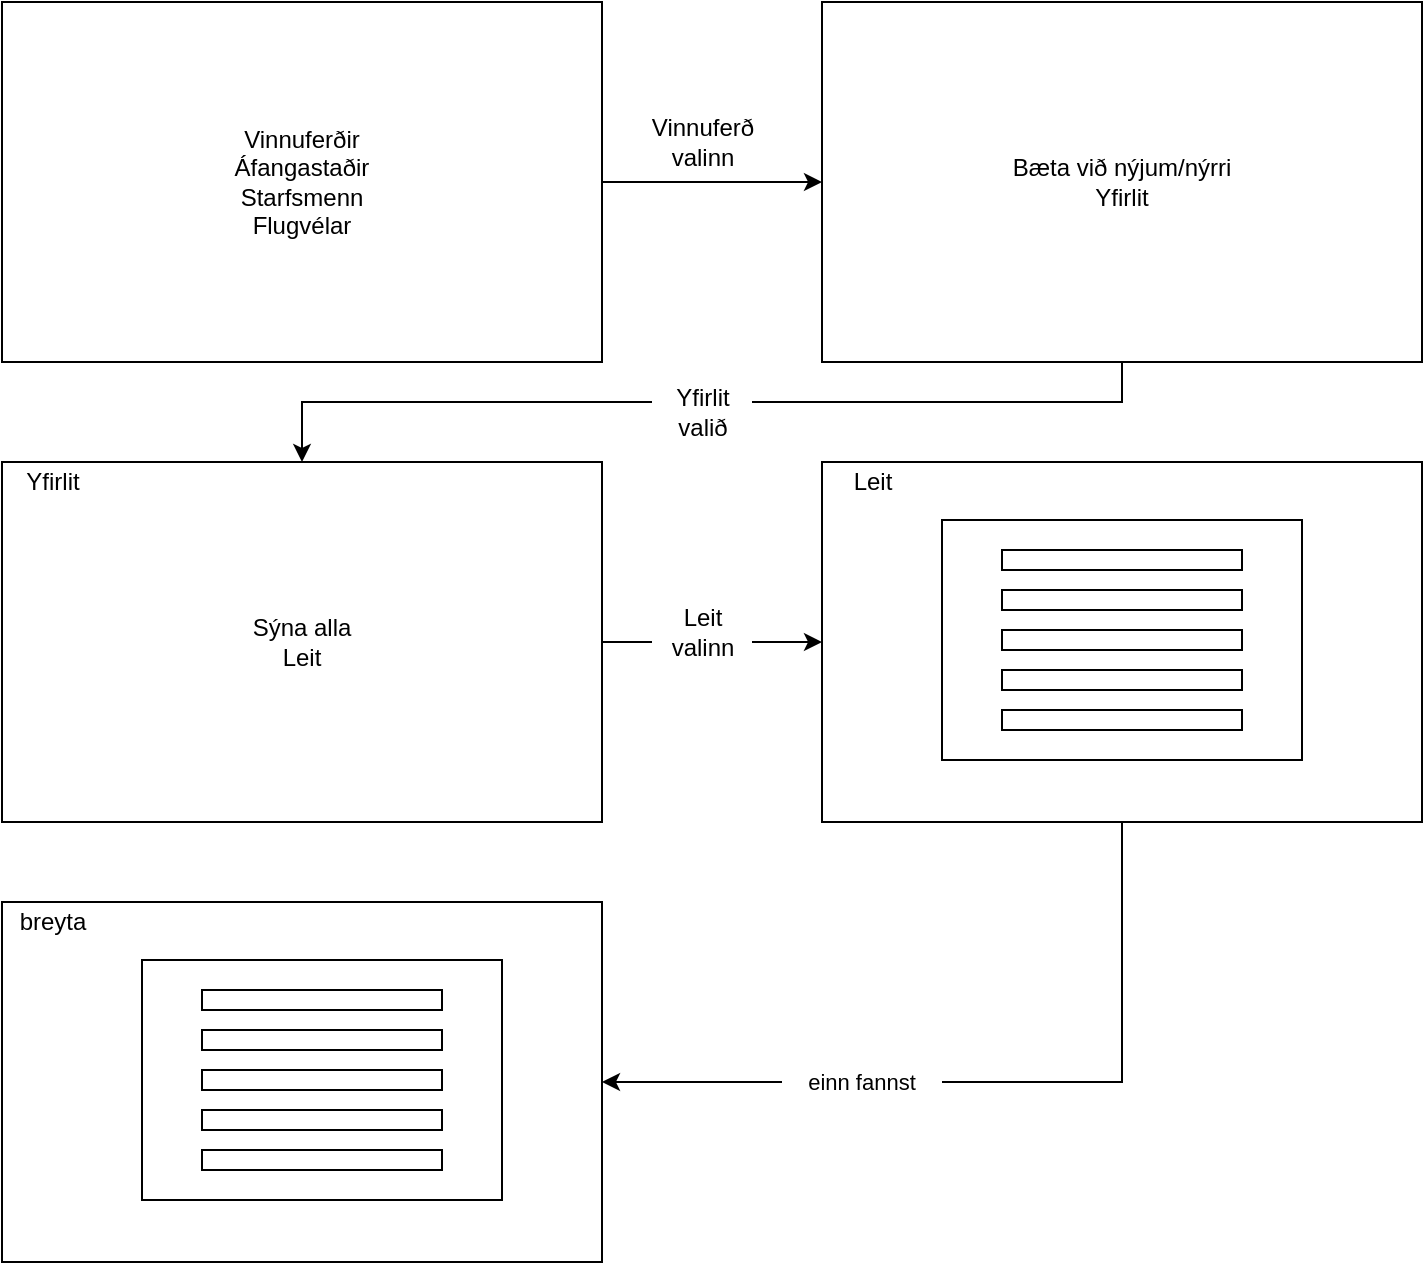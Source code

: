 <mxfile version="12.3.3" type="device" pages="1"><diagram id="hdAkNH9cLVTjJGBxWqSc" name="Page-1"><mxGraphModel dx="1422" dy="700" grid="1" gridSize="10" guides="1" tooltips="1" connect="1" arrows="1" fold="1" page="1" pageScale="1" pageWidth="827" pageHeight="1169" math="0" shadow="0"><root><mxCell id="0"/><mxCell id="1" parent="0"/><mxCell id="-vwsyChmp7LciQ2yKFqj-1" style="edgeStyle=orthogonalEdgeStyle;rounded=0;jumpSize=1;orthogonalLoop=1;jettySize=auto;html=1;" edge="1" parent="1" source="-vwsyChmp7LciQ2yKFqj-2" target="-vwsyChmp7LciQ2yKFqj-6"><mxGeometry relative="1" as="geometry"/></mxCell><mxCell id="-vwsyChmp7LciQ2yKFqj-2" value="Vinnuferðir&lt;br&gt;Áfangastaðir&lt;br&gt;Starfsmenn&lt;br&gt;Flugvélar" style="rounded=0;whiteSpace=wrap;strokeWidth=1;fillColor=none;html=1;" vertex="1" parent="1"><mxGeometry x="20" y="20" width="300" height="180" as="geometry"/></mxCell><mxCell id="-vwsyChmp7LciQ2yKFqj-5" style="edgeStyle=orthogonalEdgeStyle;rounded=0;jumpSize=1;orthogonalLoop=1;jettySize=auto;html=1;entryX=0.5;entryY=0;entryDx=0;entryDy=0;fontSize=9;" edge="1" parent="1" source="-vwsyChmp7LciQ2yKFqj-6" target="-vwsyChmp7LciQ2yKFqj-9"><mxGeometry relative="1" as="geometry"><Array as="points"><mxPoint x="580" y="220"/><mxPoint x="170" y="220"/></Array></mxGeometry></mxCell><mxCell id="-vwsyChmp7LciQ2yKFqj-6" value="Bæta við nýjum/nýrri&lt;br&gt;Yfirlit" style="rounded=0;whiteSpace=wrap;strokeWidth=1;fillColor=none;html=1;" vertex="1" parent="1"><mxGeometry x="430" y="20" width="300" height="180" as="geometry"/></mxCell><mxCell id="-vwsyChmp7LciQ2yKFqj-8" style="edgeStyle=orthogonalEdgeStyle;rounded=0;jumpSize=1;orthogonalLoop=1;jettySize=auto;html=1;entryX=0;entryY=0.5;entryDx=0;entryDy=0;fontSize=9;" edge="1" parent="1" source="-vwsyChmp7LciQ2yKFqj-9" target="-vwsyChmp7LciQ2yKFqj-33"><mxGeometry relative="1" as="geometry"><Array as="points"/></mxGeometry></mxCell><mxCell id="-vwsyChmp7LciQ2yKFqj-9" value="Sýna alla&lt;br&gt;Leit" style="rounded=0;whiteSpace=wrap;strokeWidth=1;fillColor=none;html=1;" vertex="1" parent="1"><mxGeometry x="20" y="250" width="300" height="180" as="geometry"/></mxCell><mxCell id="-vwsyChmp7LciQ2yKFqj-17" value="Vinnuferð&lt;br&gt;valinn" style="text;html=1;align=center;verticalAlign=middle;resizable=0;points=[];;autosize=1;" vertex="1" parent="1"><mxGeometry x="335" y="75" width="70" height="30" as="geometry"/></mxCell><mxCell id="-vwsyChmp7LciQ2yKFqj-19" value="Yfirlit" style="text;html=1;align=center;verticalAlign=middle;resizable=0;points=[];;autosize=1;" vertex="1" parent="1"><mxGeometry x="20" y="250" width="50" height="20" as="geometry"/></mxCell><mxCell id="-vwsyChmp7LciQ2yKFqj-31" style="edgeStyle=orthogonalEdgeStyle;rounded=0;jumpSize=1;orthogonalLoop=1;jettySize=auto;html=1;entryX=1;entryY=0.5;entryDx=0;entryDy=0;fontSize=9;" edge="1" parent="1" source="-vwsyChmp7LciQ2yKFqj-33" target="-vwsyChmp7LciQ2yKFqj-41"><mxGeometry relative="1" as="geometry"><Array as="points"><mxPoint x="580" y="560"/></Array></mxGeometry></mxCell><mxCell id="-vwsyChmp7LciQ2yKFqj-33" value="" style="rounded=0;whiteSpace=wrap;strokeWidth=1;fillColor=none;html=1;" vertex="1" parent="1"><mxGeometry x="430" y="250" width="300" height="180" as="geometry"/></mxCell><mxCell id="-vwsyChmp7LciQ2yKFqj-34" value="Leit" style="text;html=1;align=center;verticalAlign=middle;resizable=0;points=[];;autosize=1;" vertex="1" parent="1"><mxGeometry x="435" y="250" width="40" height="20" as="geometry"/></mxCell><mxCell id="-vwsyChmp7LciQ2yKFqj-35" value="" style="rounded=0;whiteSpace=wrap;html=1;strokeWidth=1;fillColor=none;" vertex="1" parent="1"><mxGeometry x="490" y="279" width="180" height="120" as="geometry"/></mxCell><mxCell id="-vwsyChmp7LciQ2yKFqj-36" value="" style="rounded=0;whiteSpace=wrap;html=1;strokeWidth=1;fillColor=none;" vertex="1" parent="1"><mxGeometry x="520" y="374" width="120" height="10" as="geometry"/></mxCell><mxCell id="-vwsyChmp7LciQ2yKFqj-37" value="" style="rounded=0;whiteSpace=wrap;html=1;strokeWidth=1;fillColor=none;" vertex="1" parent="1"><mxGeometry x="520" y="354" width="120" height="10" as="geometry"/></mxCell><mxCell id="-vwsyChmp7LciQ2yKFqj-38" value="" style="rounded=0;whiteSpace=wrap;html=1;strokeWidth=1;fillColor=none;" vertex="1" parent="1"><mxGeometry x="520" y="334" width="120" height="10" as="geometry"/></mxCell><mxCell id="-vwsyChmp7LciQ2yKFqj-39" value="" style="rounded=0;whiteSpace=wrap;html=1;strokeWidth=1;fillColor=none;" vertex="1" parent="1"><mxGeometry x="520" y="314" width="120" height="10" as="geometry"/></mxCell><mxCell id="-vwsyChmp7LciQ2yKFqj-40" value="" style="rounded=0;whiteSpace=wrap;html=1;strokeWidth=1;fillColor=none;" vertex="1" parent="1"><mxGeometry x="520" y="294" width="120" height="10" as="geometry"/></mxCell><mxCell id="-vwsyChmp7LciQ2yKFqj-41" value="" style="rounded=0;whiteSpace=wrap;strokeWidth=1;fillColor=none;html=1;" vertex="1" parent="1"><mxGeometry x="20" y="470" width="300" height="180" as="geometry"/></mxCell><mxCell id="-vwsyChmp7LciQ2yKFqj-42" value="" style="rounded=0;whiteSpace=wrap;html=1;strokeWidth=1;fillColor=none;" vertex="1" parent="1"><mxGeometry x="90" y="499" width="180" height="120" as="geometry"/></mxCell><mxCell id="-vwsyChmp7LciQ2yKFqj-43" value="" style="rounded=0;whiteSpace=wrap;html=1;strokeWidth=1;fillColor=none;" vertex="1" parent="1"><mxGeometry x="120" y="594" width="120" height="10" as="geometry"/></mxCell><mxCell id="-vwsyChmp7LciQ2yKFqj-44" value="" style="rounded=0;whiteSpace=wrap;html=1;strokeWidth=1;fillColor=none;" vertex="1" parent="1"><mxGeometry x="120" y="574" width="120" height="10" as="geometry"/></mxCell><mxCell id="-vwsyChmp7LciQ2yKFqj-45" value="" style="rounded=0;whiteSpace=wrap;html=1;strokeWidth=1;fillColor=none;" vertex="1" parent="1"><mxGeometry x="120" y="554" width="120" height="10" as="geometry"/></mxCell><mxCell id="-vwsyChmp7LciQ2yKFqj-46" value="" style="rounded=0;whiteSpace=wrap;html=1;strokeWidth=1;fillColor=none;" vertex="1" parent="1"><mxGeometry x="120" y="534" width="120" height="10" as="geometry"/></mxCell><mxCell id="-vwsyChmp7LciQ2yKFqj-47" value="" style="rounded=0;whiteSpace=wrap;html=1;strokeWidth=1;fillColor=none;" vertex="1" parent="1"><mxGeometry x="120" y="514" width="120" height="10" as="geometry"/></mxCell><mxCell id="-vwsyChmp7LciQ2yKFqj-49" value="&lt;font style=&quot;font-size: 11px&quot;&gt;einn fannst&lt;br&gt;&lt;/font&gt;" style="text;html=1;strokeColor=none;fillColor=#ffffff;align=center;verticalAlign=middle;whiteSpace=wrap;rounded=0;fontSize=9;" vertex="1" parent="1"><mxGeometry x="410" y="545" width="80" height="30" as="geometry"/></mxCell><mxCell id="-vwsyChmp7LciQ2yKFqj-50" value="breyta" style="text;html=1;align=center;verticalAlign=middle;resizable=0;points=[];;autosize=1;" vertex="1" parent="1"><mxGeometry x="20" y="470" width="50" height="20" as="geometry"/></mxCell><mxCell id="-vwsyChmp7LciQ2yKFqj-53" value="Yfirlit&lt;br&gt;valið" style="text;html=1;align=center;verticalAlign=middle;resizable=0;points=[];;autosize=1;fillColor=#ffffff;" vertex="1" parent="1"><mxGeometry x="345" y="210" width="50" height="30" as="geometry"/></mxCell><mxCell id="-vwsyChmp7LciQ2yKFqj-54" value="Leit&lt;br&gt;valinn" style="text;html=1;align=center;verticalAlign=middle;resizable=0;points=[];;autosize=1;fillColor=#ffffff;" vertex="1" parent="1"><mxGeometry x="345" y="320" width="50" height="30" as="geometry"/></mxCell></root></mxGraphModel></diagram></mxfile>